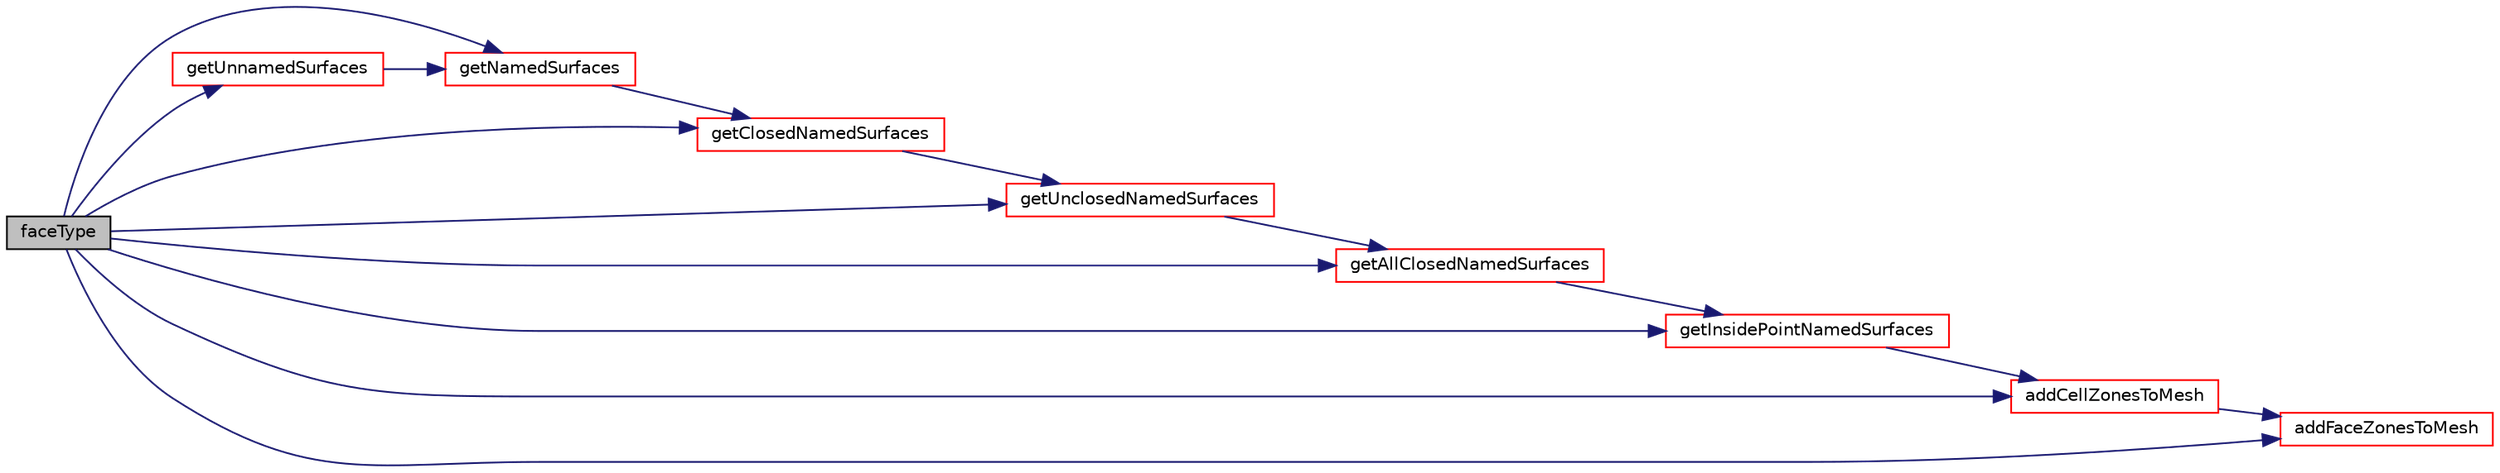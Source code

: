 digraph "faceType"
{
  bgcolor="transparent";
  edge [fontname="Helvetica",fontsize="10",labelfontname="Helvetica",labelfontsize="10"];
  node [fontname="Helvetica",fontsize="10",shape=record];
  rankdir="LR";
  Node1 [label="faceType",height=0.2,width=0.4,color="black", fillcolor="grey75", style="filled", fontcolor="black"];
  Node1 -> Node2 [color="midnightblue",fontsize="10",style="solid",fontname="Helvetica"];
  Node2 [label="addCellZonesToMesh",height=0.2,width=0.4,color="red",URL="$a02592.html#aa53d4178cbd81300b311053db36e519d"];
  Node2 -> Node3 [color="midnightblue",fontsize="10",style="solid",fontname="Helvetica"];
  Node3 [label="addFaceZonesToMesh",height=0.2,width=0.4,color="red",URL="$a02592.html#a6b6401890b961882e87246caf901f8a4"];
  Node1 -> Node3 [color="midnightblue",fontsize="10",style="solid",fontname="Helvetica"];
  Node1 -> Node4 [color="midnightblue",fontsize="10",style="solid",fontname="Helvetica"];
  Node4 [label="getAllClosedNamedSurfaces",height=0.2,width=0.4,color="red",URL="$a02592.html#a75aca9a3b62ef695f9c980566832cdb0",tooltip="Get indices of surfaces with a cellZone that are closed. "];
  Node4 -> Node5 [color="midnightblue",fontsize="10",style="solid",fontname="Helvetica"];
  Node5 [label="getInsidePointNamedSurfaces",height=0.2,width=0.4,color="red",URL="$a02592.html#a0be2bcccdb6dd384cad14772b44fb840",tooltip="Get indices of surfaces with a cellZone that have &#39;insidePoint&#39;. "];
  Node5 -> Node2 [color="midnightblue",fontsize="10",style="solid",fontname="Helvetica"];
  Node1 -> Node6 [color="midnightblue",fontsize="10",style="solid",fontname="Helvetica"];
  Node6 [label="getClosedNamedSurfaces",height=0.2,width=0.4,color="red",URL="$a02592.html#afc72d0018f44fb51a12eef8afbc9dd6d",tooltip="Get indices of surfaces with a cellZone that are closed and. "];
  Node6 -> Node7 [color="midnightblue",fontsize="10",style="solid",fontname="Helvetica"];
  Node7 [label="getUnclosedNamedSurfaces",height=0.2,width=0.4,color="red",URL="$a02592.html#aade0789e6b036b2004c5669a8ead2b3c",tooltip="Get indices of surfaces with a cellZone that are unclosed. "];
  Node7 -> Node4 [color="midnightblue",fontsize="10",style="solid",fontname="Helvetica"];
  Node1 -> Node5 [color="midnightblue",fontsize="10",style="solid",fontname="Helvetica"];
  Node1 -> Node8 [color="midnightblue",fontsize="10",style="solid",fontname="Helvetica"];
  Node8 [label="getNamedSurfaces",height=0.2,width=0.4,color="red",URL="$a02592.html#a59d8871cd9c916017046af1f0a57c60f",tooltip="Get indices of named surfaces (surfaces with faceZoneName) "];
  Node8 -> Node6 [color="midnightblue",fontsize="10",style="solid",fontname="Helvetica"];
  Node1 -> Node7 [color="midnightblue",fontsize="10",style="solid",fontname="Helvetica"];
  Node1 -> Node9 [color="midnightblue",fontsize="10",style="solid",fontname="Helvetica"];
  Node9 [label="getUnnamedSurfaces",height=0.2,width=0.4,color="red",URL="$a02592.html#a1f8c08324d9ad320e759f30f23b2d151",tooltip="Get indices of unnamed surfaces (surfaces without faceZoneName) "];
  Node9 -> Node8 [color="midnightblue",fontsize="10",style="solid",fontname="Helvetica"];
}
